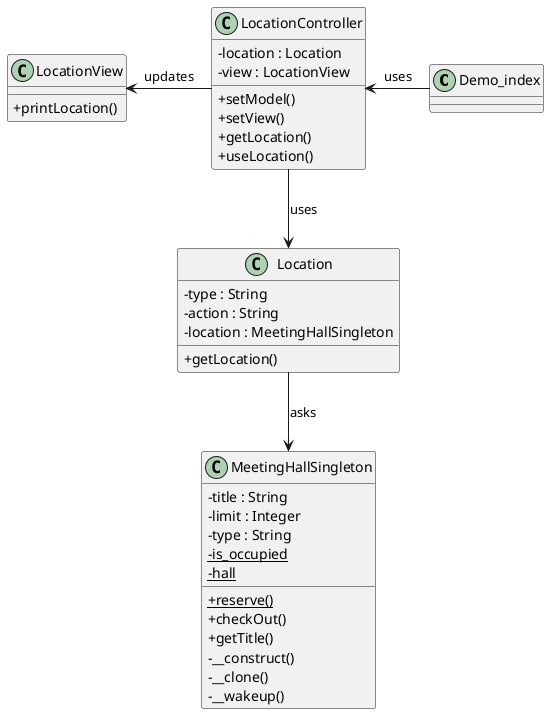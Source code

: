 @startuml

skinparam classAttributeIconSize 0

class Demo_index{

}

class LocationController{
{field} - location : Location
{field} - view : LocationView

{method} + setModel()
{method} + setView()
{method} + getLocation()
{method} + useLocation()

}


class LocationView{
{method} + printLocation()
}

class Location{
{field} - type : String
{field} - action : String
{field} - location : MeetingHallSingleton

{method} + getLocation()
}

class MeetingHallSingleton{
{field} - title : String
{field} - limit : Integer
{field} - type : String
{static} - is_occupied
{static} - hall

{static} + reserve()
{method} + checkOut()
{method} + getTitle()
{method} - __construct()
{method} - __clone()
{method} - __wakeup()

}


LocationController <- Demo_index : uses
LocationView <- LocationController : updates
LocationController --> Location : uses
Location --> MeetingHallSingleton : asks


@enduml